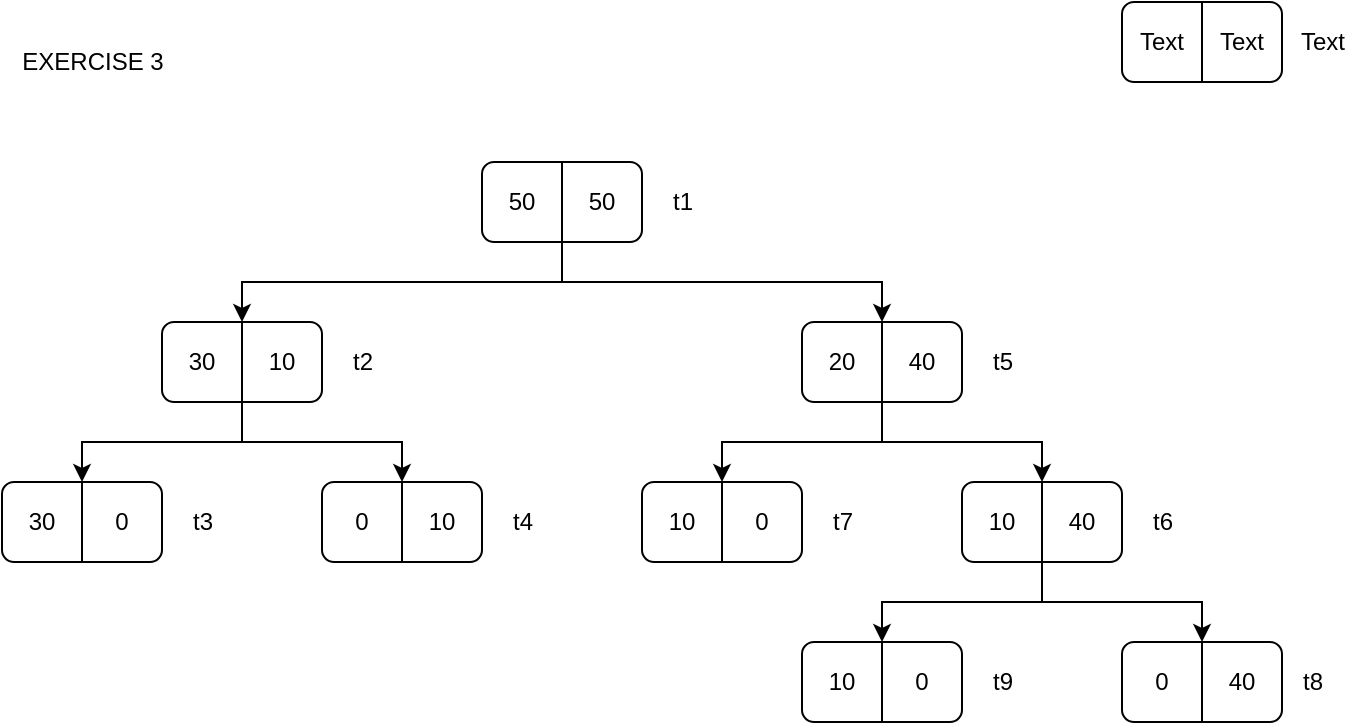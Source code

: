 <mxfile version="15.3.1" type="device"><diagram id="zAKJAcvJqlJshuSP0V0O" name="Page-1"><mxGraphModel dx="1133" dy="724" grid="1" gridSize="10" guides="1" tooltips="1" connect="1" arrows="1" fold="1" page="1" pageScale="1" pageWidth="827" pageHeight="1169" math="0" shadow="0"><root><mxCell id="0"/><mxCell id="1" parent="0"/><mxCell id="FjqI0l2zflQ-wKS98hXP-28" style="edgeStyle=orthogonalEdgeStyle;rounded=0;orthogonalLoop=1;jettySize=auto;html=1;exitX=0.5;exitY=1;exitDx=0;exitDy=0;entryX=0.5;entryY=0;entryDx=0;entryDy=0;" parent="1" source="FjqI0l2zflQ-wKS98hXP-1" target="FjqI0l2zflQ-wKS98hXP-11" edge="1"><mxGeometry relative="1" as="geometry"/></mxCell><mxCell id="FjqI0l2zflQ-wKS98hXP-54" style="edgeStyle=orthogonalEdgeStyle;rounded=0;orthogonalLoop=1;jettySize=auto;html=1;exitX=0.5;exitY=1;exitDx=0;exitDy=0;entryX=0.5;entryY=0;entryDx=0;entryDy=0;" parent="1" source="FjqI0l2zflQ-wKS98hXP-1" target="FjqI0l2zflQ-wKS98hXP-29" edge="1"><mxGeometry relative="1" as="geometry"/></mxCell><mxCell id="FjqI0l2zflQ-wKS98hXP-1" value="" style="rounded=1;whiteSpace=wrap;html=1;" parent="1" vertex="1"><mxGeometry x="319" y="120" width="80" height="40" as="geometry"/></mxCell><mxCell id="FjqI0l2zflQ-wKS98hXP-2" value="" style="endArrow=none;html=1;entryX=0.5;entryY=0;entryDx=0;entryDy=0;exitX=0.5;exitY=1;exitDx=0;exitDy=0;" parent="1" source="FjqI0l2zflQ-wKS98hXP-1" target="FjqI0l2zflQ-wKS98hXP-1" edge="1"><mxGeometry width="50" height="50" relative="1" as="geometry"><mxPoint x="349" y="200" as="sourcePoint"/><mxPoint x="399" y="150" as="targetPoint"/></mxGeometry></mxCell><mxCell id="FjqI0l2zflQ-wKS98hXP-3" value="50" style="text;html=1;strokeColor=none;fillColor=none;align=center;verticalAlign=middle;whiteSpace=wrap;rounded=0;" parent="1" vertex="1"><mxGeometry x="319" y="130" width="40" height="20" as="geometry"/></mxCell><mxCell id="FjqI0l2zflQ-wKS98hXP-4" value="50" style="text;html=1;strokeColor=none;fillColor=none;align=center;verticalAlign=middle;whiteSpace=wrap;rounded=0;" parent="1" vertex="1"><mxGeometry x="359" y="130" width="40" height="20" as="geometry"/></mxCell><mxCell id="FjqI0l2zflQ-wKS98hXP-5" value="" style="rounded=1;whiteSpace=wrap;html=1;" parent="1" vertex="1"><mxGeometry x="639" y="40" width="80" height="40" as="geometry"/></mxCell><mxCell id="FjqI0l2zflQ-wKS98hXP-6" value="" style="endArrow=none;html=1;entryX=0.5;entryY=0;entryDx=0;entryDy=0;exitX=0.5;exitY=1;exitDx=0;exitDy=0;" parent="1" source="FjqI0l2zflQ-wKS98hXP-5" target="FjqI0l2zflQ-wKS98hXP-5" edge="1"><mxGeometry width="50" height="50" relative="1" as="geometry"><mxPoint x="669" y="120" as="sourcePoint"/><mxPoint x="719" y="70" as="targetPoint"/></mxGeometry></mxCell><mxCell id="FjqI0l2zflQ-wKS98hXP-7" value="Text" style="text;html=1;strokeColor=none;fillColor=none;align=center;verticalAlign=middle;whiteSpace=wrap;rounded=0;" parent="1" vertex="1"><mxGeometry x="639" y="50" width="40" height="20" as="geometry"/></mxCell><mxCell id="FjqI0l2zflQ-wKS98hXP-8" value="Text" style="text;html=1;strokeColor=none;fillColor=none;align=center;verticalAlign=middle;whiteSpace=wrap;rounded=0;" parent="1" vertex="1"><mxGeometry x="679" y="50" width="40" height="20" as="geometry"/></mxCell><mxCell id="FjqI0l2zflQ-wKS98hXP-9" value="t1" style="text;html=1;align=center;verticalAlign=middle;resizable=0;points=[];autosize=1;strokeColor=none;fillColor=none;" parent="1" vertex="1"><mxGeometry x="404" y="130" width="30" height="20" as="geometry"/></mxCell><mxCell id="FjqI0l2zflQ-wKS98hXP-10" value="Text" style="text;html=1;align=center;verticalAlign=middle;resizable=0;points=[];autosize=1;strokeColor=none;fillColor=none;" parent="1" vertex="1"><mxGeometry x="719" y="50" width="40" height="20" as="geometry"/></mxCell><mxCell id="FjqI0l2zflQ-wKS98hXP-26" style="edgeStyle=orthogonalEdgeStyle;rounded=0;orthogonalLoop=1;jettySize=auto;html=1;exitX=0.5;exitY=1;exitDx=0;exitDy=0;entryX=0.5;entryY=0;entryDx=0;entryDy=0;" parent="1" source="FjqI0l2zflQ-wKS98hXP-11" target="FjqI0l2zflQ-wKS98hXP-21" edge="1"><mxGeometry relative="1" as="geometry"/></mxCell><mxCell id="FjqI0l2zflQ-wKS98hXP-27" style="edgeStyle=orthogonalEdgeStyle;rounded=0;orthogonalLoop=1;jettySize=auto;html=1;exitX=0.5;exitY=1;exitDx=0;exitDy=0;entryX=0.5;entryY=0;entryDx=0;entryDy=0;" parent="1" source="FjqI0l2zflQ-wKS98hXP-11" target="FjqI0l2zflQ-wKS98hXP-16" edge="1"><mxGeometry relative="1" as="geometry"/></mxCell><mxCell id="FjqI0l2zflQ-wKS98hXP-11" value="" style="rounded=1;whiteSpace=wrap;html=1;" parent="1" vertex="1"><mxGeometry x="159" y="200" width="80" height="40" as="geometry"/></mxCell><mxCell id="FjqI0l2zflQ-wKS98hXP-12" value="" style="endArrow=none;html=1;entryX=0.5;entryY=0;entryDx=0;entryDy=0;exitX=0.5;exitY=1;exitDx=0;exitDy=0;" parent="1" source="FjqI0l2zflQ-wKS98hXP-11" target="FjqI0l2zflQ-wKS98hXP-11" edge="1"><mxGeometry width="50" height="50" relative="1" as="geometry"><mxPoint x="189" y="280" as="sourcePoint"/><mxPoint x="239" y="230" as="targetPoint"/></mxGeometry></mxCell><mxCell id="FjqI0l2zflQ-wKS98hXP-13" value="30" style="text;html=1;strokeColor=none;fillColor=none;align=center;verticalAlign=middle;whiteSpace=wrap;rounded=0;" parent="1" vertex="1"><mxGeometry x="159" y="210" width="40" height="20" as="geometry"/></mxCell><mxCell id="FjqI0l2zflQ-wKS98hXP-14" value="10" style="text;html=1;strokeColor=none;fillColor=none;align=center;verticalAlign=middle;whiteSpace=wrap;rounded=0;" parent="1" vertex="1"><mxGeometry x="199" y="210" width="40" height="20" as="geometry"/></mxCell><mxCell id="FjqI0l2zflQ-wKS98hXP-15" value="t2" style="text;html=1;align=center;verticalAlign=middle;resizable=0;points=[];autosize=1;strokeColor=none;fillColor=none;" parent="1" vertex="1"><mxGeometry x="244" y="210" width="30" height="20" as="geometry"/></mxCell><mxCell id="FjqI0l2zflQ-wKS98hXP-16" value="" style="rounded=1;whiteSpace=wrap;html=1;" parent="1" vertex="1"><mxGeometry x="79" y="280" width="80" height="40" as="geometry"/></mxCell><mxCell id="FjqI0l2zflQ-wKS98hXP-17" value="" style="endArrow=none;html=1;entryX=0.5;entryY=0;entryDx=0;entryDy=0;exitX=0.5;exitY=1;exitDx=0;exitDy=0;" parent="1" source="FjqI0l2zflQ-wKS98hXP-16" target="FjqI0l2zflQ-wKS98hXP-16" edge="1"><mxGeometry width="50" height="50" relative="1" as="geometry"><mxPoint x="109" y="360" as="sourcePoint"/><mxPoint x="159" y="310" as="targetPoint"/></mxGeometry></mxCell><mxCell id="FjqI0l2zflQ-wKS98hXP-18" value="30" style="text;html=1;strokeColor=none;fillColor=none;align=center;verticalAlign=middle;whiteSpace=wrap;rounded=0;" parent="1" vertex="1"><mxGeometry x="79" y="290" width="40" height="20" as="geometry"/></mxCell><mxCell id="FjqI0l2zflQ-wKS98hXP-19" value="0" style="text;html=1;strokeColor=none;fillColor=none;align=center;verticalAlign=middle;whiteSpace=wrap;rounded=0;" parent="1" vertex="1"><mxGeometry x="119" y="290" width="40" height="20" as="geometry"/></mxCell><mxCell id="FjqI0l2zflQ-wKS98hXP-20" value="t3" style="text;html=1;align=center;verticalAlign=middle;resizable=0;points=[];autosize=1;strokeColor=none;fillColor=none;" parent="1" vertex="1"><mxGeometry x="164" y="290" width="30" height="20" as="geometry"/></mxCell><mxCell id="FjqI0l2zflQ-wKS98hXP-21" value="" style="rounded=1;whiteSpace=wrap;html=1;" parent="1" vertex="1"><mxGeometry x="239" y="280" width="80" height="40" as="geometry"/></mxCell><mxCell id="FjqI0l2zflQ-wKS98hXP-22" value="" style="endArrow=none;html=1;entryX=0.5;entryY=0;entryDx=0;entryDy=0;exitX=0.5;exitY=1;exitDx=0;exitDy=0;" parent="1" source="FjqI0l2zflQ-wKS98hXP-21" target="FjqI0l2zflQ-wKS98hXP-21" edge="1"><mxGeometry width="50" height="50" relative="1" as="geometry"><mxPoint x="269" y="360" as="sourcePoint"/><mxPoint x="319" y="310" as="targetPoint"/></mxGeometry></mxCell><mxCell id="FjqI0l2zflQ-wKS98hXP-23" value="0" style="text;html=1;strokeColor=none;fillColor=none;align=center;verticalAlign=middle;whiteSpace=wrap;rounded=0;" parent="1" vertex="1"><mxGeometry x="239" y="290" width="40" height="20" as="geometry"/></mxCell><mxCell id="FjqI0l2zflQ-wKS98hXP-24" value="10" style="text;html=1;strokeColor=none;fillColor=none;align=center;verticalAlign=middle;whiteSpace=wrap;rounded=0;" parent="1" vertex="1"><mxGeometry x="279" y="290" width="40" height="20" as="geometry"/></mxCell><mxCell id="FjqI0l2zflQ-wKS98hXP-25" value="t4" style="text;html=1;align=center;verticalAlign=middle;resizable=0;points=[];autosize=1;strokeColor=none;fillColor=none;" parent="1" vertex="1"><mxGeometry x="324" y="290" width="30" height="20" as="geometry"/></mxCell><mxCell id="FjqI0l2zflQ-wKS98hXP-55" style="edgeStyle=orthogonalEdgeStyle;rounded=0;orthogonalLoop=1;jettySize=auto;html=1;exitX=0.5;exitY=1;exitDx=0;exitDy=0;entryX=0.5;entryY=0;entryDx=0;entryDy=0;" parent="1" source="FjqI0l2zflQ-wKS98hXP-29" target="FjqI0l2zflQ-wKS98hXP-44" edge="1"><mxGeometry relative="1" as="geometry"/></mxCell><mxCell id="FjqI0l2zflQ-wKS98hXP-57" style="edgeStyle=orthogonalEdgeStyle;rounded=0;orthogonalLoop=1;jettySize=auto;html=1;exitX=0.5;exitY=1;exitDx=0;exitDy=0;entryX=0.5;entryY=0;entryDx=0;entryDy=0;" parent="1" source="FjqI0l2zflQ-wKS98hXP-29" target="FjqI0l2zflQ-wKS98hXP-34" edge="1"><mxGeometry relative="1" as="geometry"/></mxCell><mxCell id="FjqI0l2zflQ-wKS98hXP-29" value="" style="rounded=1;whiteSpace=wrap;html=1;" parent="1" vertex="1"><mxGeometry x="479" y="200" width="80" height="40" as="geometry"/></mxCell><mxCell id="FjqI0l2zflQ-wKS98hXP-30" value="" style="endArrow=none;html=1;entryX=0.5;entryY=0;entryDx=0;entryDy=0;exitX=0.5;exitY=1;exitDx=0;exitDy=0;" parent="1" source="FjqI0l2zflQ-wKS98hXP-29" target="FjqI0l2zflQ-wKS98hXP-29" edge="1"><mxGeometry width="50" height="50" relative="1" as="geometry"><mxPoint x="509" y="280" as="sourcePoint"/><mxPoint x="559" y="230" as="targetPoint"/></mxGeometry></mxCell><mxCell id="FjqI0l2zflQ-wKS98hXP-31" value="20" style="text;html=1;strokeColor=none;fillColor=none;align=center;verticalAlign=middle;whiteSpace=wrap;rounded=0;" parent="1" vertex="1"><mxGeometry x="479" y="210" width="40" height="20" as="geometry"/></mxCell><mxCell id="FjqI0l2zflQ-wKS98hXP-32" value="40" style="text;html=1;strokeColor=none;fillColor=none;align=center;verticalAlign=middle;whiteSpace=wrap;rounded=0;" parent="1" vertex="1"><mxGeometry x="519" y="210" width="40" height="20" as="geometry"/></mxCell><mxCell id="FjqI0l2zflQ-wKS98hXP-33" value="t5" style="text;html=1;align=center;verticalAlign=middle;resizable=0;points=[];autosize=1;strokeColor=none;fillColor=none;" parent="1" vertex="1"><mxGeometry x="564" y="210" width="30" height="20" as="geometry"/></mxCell><mxCell id="FjqI0l2zflQ-wKS98hXP-58" style="edgeStyle=orthogonalEdgeStyle;rounded=0;orthogonalLoop=1;jettySize=auto;html=1;exitX=0.5;exitY=1;exitDx=0;exitDy=0;entryX=0.5;entryY=0;entryDx=0;entryDy=0;" parent="1" source="FjqI0l2zflQ-wKS98hXP-34" target="FjqI0l2zflQ-wKS98hXP-49" edge="1"><mxGeometry relative="1" as="geometry"/></mxCell><mxCell id="FjqI0l2zflQ-wKS98hXP-59" style="edgeStyle=orthogonalEdgeStyle;rounded=0;orthogonalLoop=1;jettySize=auto;html=1;exitX=0.5;exitY=1;exitDx=0;exitDy=0;entryX=0.5;entryY=0;entryDx=0;entryDy=0;" parent="1" source="FjqI0l2zflQ-wKS98hXP-34" target="FjqI0l2zflQ-wKS98hXP-39" edge="1"><mxGeometry relative="1" as="geometry"/></mxCell><mxCell id="FjqI0l2zflQ-wKS98hXP-34" value="" style="rounded=1;whiteSpace=wrap;html=1;" parent="1" vertex="1"><mxGeometry x="559" y="280" width="80" height="40" as="geometry"/></mxCell><mxCell id="FjqI0l2zflQ-wKS98hXP-35" value="" style="endArrow=none;html=1;entryX=0.5;entryY=0;entryDx=0;entryDy=0;exitX=0.5;exitY=1;exitDx=0;exitDy=0;" parent="1" source="FjqI0l2zflQ-wKS98hXP-34" target="FjqI0l2zflQ-wKS98hXP-34" edge="1"><mxGeometry width="50" height="50" relative="1" as="geometry"><mxPoint x="589" y="360" as="sourcePoint"/><mxPoint x="639" y="310" as="targetPoint"/></mxGeometry></mxCell><mxCell id="FjqI0l2zflQ-wKS98hXP-36" value="10" style="text;html=1;strokeColor=none;fillColor=none;align=center;verticalAlign=middle;whiteSpace=wrap;rounded=0;" parent="1" vertex="1"><mxGeometry x="559" y="290" width="40" height="20" as="geometry"/></mxCell><mxCell id="FjqI0l2zflQ-wKS98hXP-37" value="40" style="text;html=1;strokeColor=none;fillColor=none;align=center;verticalAlign=middle;whiteSpace=wrap;rounded=0;" parent="1" vertex="1"><mxGeometry x="599" y="290" width="40" height="20" as="geometry"/></mxCell><mxCell id="FjqI0l2zflQ-wKS98hXP-38" value="t6" style="text;html=1;align=center;verticalAlign=middle;resizable=0;points=[];autosize=1;strokeColor=none;fillColor=none;" parent="1" vertex="1"><mxGeometry x="644" y="290" width="30" height="20" as="geometry"/></mxCell><mxCell id="FjqI0l2zflQ-wKS98hXP-39" value="" style="rounded=1;whiteSpace=wrap;html=1;" parent="1" vertex="1"><mxGeometry x="639" y="360" width="80" height="40" as="geometry"/></mxCell><mxCell id="FjqI0l2zflQ-wKS98hXP-40" value="" style="endArrow=none;html=1;entryX=0.5;entryY=0;entryDx=0;entryDy=0;exitX=0.5;exitY=1;exitDx=0;exitDy=0;" parent="1" source="FjqI0l2zflQ-wKS98hXP-39" target="FjqI0l2zflQ-wKS98hXP-39" edge="1"><mxGeometry width="50" height="50" relative="1" as="geometry"><mxPoint x="669" y="440" as="sourcePoint"/><mxPoint x="719" y="390" as="targetPoint"/></mxGeometry></mxCell><mxCell id="FjqI0l2zflQ-wKS98hXP-41" value="0" style="text;html=1;strokeColor=none;fillColor=none;align=center;verticalAlign=middle;whiteSpace=wrap;rounded=0;" parent="1" vertex="1"><mxGeometry x="639" y="370" width="40" height="20" as="geometry"/></mxCell><mxCell id="FjqI0l2zflQ-wKS98hXP-42" value="40" style="text;html=1;strokeColor=none;fillColor=none;align=center;verticalAlign=middle;whiteSpace=wrap;rounded=0;" parent="1" vertex="1"><mxGeometry x="679" y="370" width="40" height="20" as="geometry"/></mxCell><mxCell id="FjqI0l2zflQ-wKS98hXP-43" value="t8" style="text;html=1;align=center;verticalAlign=middle;resizable=0;points=[];autosize=1;strokeColor=none;fillColor=none;" parent="1" vertex="1"><mxGeometry x="719" y="370" width="30" height="20" as="geometry"/></mxCell><mxCell id="FjqI0l2zflQ-wKS98hXP-44" value="" style="rounded=1;whiteSpace=wrap;html=1;" parent="1" vertex="1"><mxGeometry x="399" y="280" width="80" height="40" as="geometry"/></mxCell><mxCell id="FjqI0l2zflQ-wKS98hXP-45" value="" style="endArrow=none;html=1;entryX=0.5;entryY=0;entryDx=0;entryDy=0;exitX=0.5;exitY=1;exitDx=0;exitDy=0;" parent="1" source="FjqI0l2zflQ-wKS98hXP-44" target="FjqI0l2zflQ-wKS98hXP-44" edge="1"><mxGeometry width="50" height="50" relative="1" as="geometry"><mxPoint x="429" y="360" as="sourcePoint"/><mxPoint x="479" y="310" as="targetPoint"/></mxGeometry></mxCell><mxCell id="FjqI0l2zflQ-wKS98hXP-46" value="10" style="text;html=1;strokeColor=none;fillColor=none;align=center;verticalAlign=middle;whiteSpace=wrap;rounded=0;" parent="1" vertex="1"><mxGeometry x="399" y="290" width="40" height="20" as="geometry"/></mxCell><mxCell id="FjqI0l2zflQ-wKS98hXP-47" value="0" style="text;html=1;strokeColor=none;fillColor=none;align=center;verticalAlign=middle;whiteSpace=wrap;rounded=0;" parent="1" vertex="1"><mxGeometry x="439" y="290" width="40" height="20" as="geometry"/></mxCell><mxCell id="FjqI0l2zflQ-wKS98hXP-48" value="t7" style="text;html=1;align=center;verticalAlign=middle;resizable=0;points=[];autosize=1;strokeColor=none;fillColor=none;" parent="1" vertex="1"><mxGeometry x="484" y="290" width="30" height="20" as="geometry"/></mxCell><mxCell id="FjqI0l2zflQ-wKS98hXP-49" value="" style="rounded=1;whiteSpace=wrap;html=1;" parent="1" vertex="1"><mxGeometry x="479" y="360" width="80" height="40" as="geometry"/></mxCell><mxCell id="FjqI0l2zflQ-wKS98hXP-50" value="" style="endArrow=none;html=1;entryX=0.5;entryY=0;entryDx=0;entryDy=0;exitX=0.5;exitY=1;exitDx=0;exitDy=0;" parent="1" source="FjqI0l2zflQ-wKS98hXP-49" target="FjqI0l2zflQ-wKS98hXP-49" edge="1"><mxGeometry width="50" height="50" relative="1" as="geometry"><mxPoint x="509" y="440" as="sourcePoint"/><mxPoint x="559" y="390" as="targetPoint"/></mxGeometry></mxCell><mxCell id="FjqI0l2zflQ-wKS98hXP-51" value="10" style="text;html=1;strokeColor=none;fillColor=none;align=center;verticalAlign=middle;whiteSpace=wrap;rounded=0;" parent="1" vertex="1"><mxGeometry x="479" y="370" width="40" height="20" as="geometry"/></mxCell><mxCell id="FjqI0l2zflQ-wKS98hXP-52" value="0" style="text;html=1;strokeColor=none;fillColor=none;align=center;verticalAlign=middle;whiteSpace=wrap;rounded=0;" parent="1" vertex="1"><mxGeometry x="519" y="370" width="40" height="20" as="geometry"/></mxCell><mxCell id="FjqI0l2zflQ-wKS98hXP-53" value="t9" style="text;html=1;align=center;verticalAlign=middle;resizable=0;points=[];autosize=1;strokeColor=none;fillColor=none;" parent="1" vertex="1"><mxGeometry x="564" y="370" width="30" height="20" as="geometry"/></mxCell><mxCell id="FjqI0l2zflQ-wKS98hXP-60" value="EXERCISE 3" style="text;html=1;strokeColor=none;fillColor=none;align=center;verticalAlign=middle;whiteSpace=wrap;rounded=0;" parent="1" vertex="1"><mxGeometry x="79" y="60" width="91" height="20" as="geometry"/></mxCell></root></mxGraphModel></diagram></mxfile>